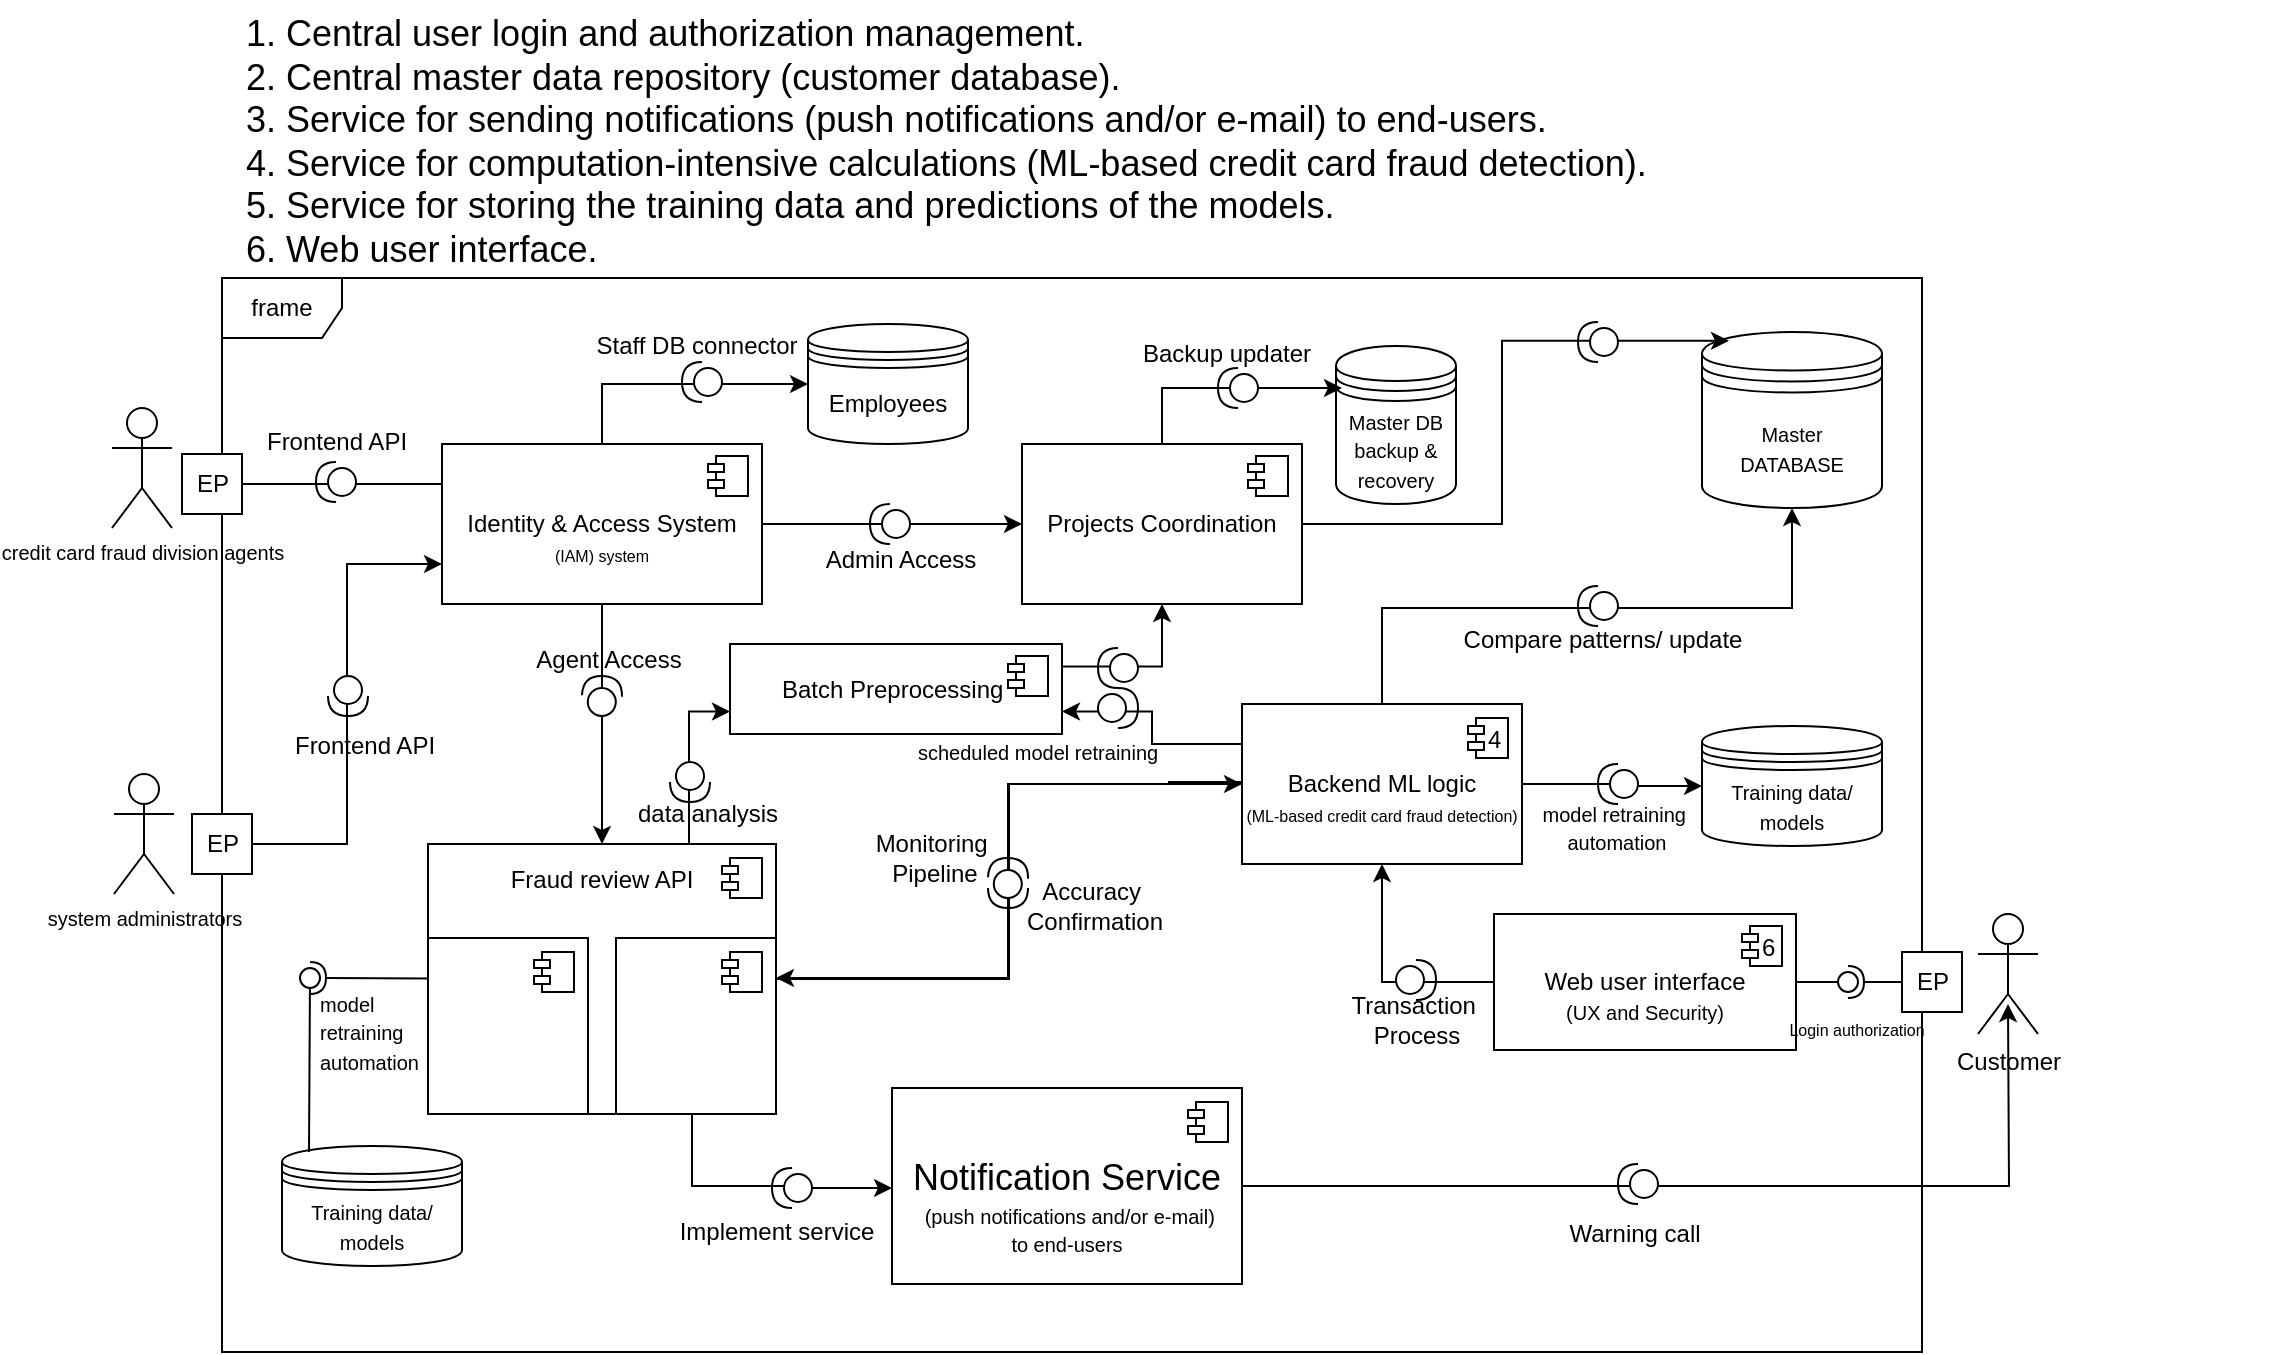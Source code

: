 <mxfile version="26.1.1">
  <diagram name="Page-1" id="Y1ZIsI3cRYYdyz1xf9G5">
    <mxGraphModel dx="952" dy="892" grid="0" gridSize="10" guides="1" tooltips="1" connect="1" arrows="1" fold="1" page="0" pageScale="1" pageWidth="1169" pageHeight="827" background="light-dark(#FFFFFF,#1A1A1A)" math="0" shadow="0">
      <root>
        <mxCell id="0" />
        <mxCell id="1" parent="0" />
        <mxCell id="VDTbSuDfrLie9FOIhOC3-1" value="&lt;p style=&quot;margin: 0px; font-variant-numeric: normal; font-variant-east-asian: normal; font-variant-alternates: normal; font-size-adjust: none; font-kerning: auto; font-optical-sizing: auto; font-feature-settings: normal; font-variation-settings: normal; font-variant-position: normal; font-variant-emoji: normal; font-stretch: normal; font-size: 10px; line-height: normal; text-align: start; text-wrap-mode: wrap;&quot; class=&quot;p1&quot;&gt;&lt;font style=&quot;color: light-dark(rgb(0, 0, 0), rgb(255, 255, 255));&quot;&gt;system administrators&lt;/font&gt;&lt;/p&gt;" style="shape=umlActor;verticalLabelPosition=bottom;verticalAlign=top;html=1;outlineConnect=0;" parent="1" vertex="1">
          <mxGeometry x="146" y="255" width="30" height="60" as="geometry" />
        </mxCell>
        <mxCell id="VDTbSuDfrLie9FOIhOC3-10" value="&lt;font style=&quot;font-size: 18px;&quot;&gt;1. Central user login and authorization management.&lt;br&gt;2. Central master data repository (customer database).&lt;br&gt;3. Service for sending notifications (push notifications and/or e-mail) to end-users.&lt;br&gt;4. Service for computation-intensive calculations (ML-based credit card fraud detection).&lt;br&gt;5. Service for storing the training data and predictions of the models.&lt;br&gt;6. Web user interface.&lt;/font&gt;" style="text;whiteSpace=wrap;html=1;" parent="1" vertex="1">
          <mxGeometry x="210" y="-132" width="1020" height="110" as="geometry" />
        </mxCell>
        <mxCell id="VDTbSuDfrLie9FOIhOC3-19" value="frame" style="shape=umlFrame;whiteSpace=wrap;html=1;pointerEvents=0;" parent="1" vertex="1">
          <mxGeometry x="200" y="7" width="850" height="537" as="geometry" />
        </mxCell>
        <mxCell id="VDTbSuDfrLie9FOIhOC3-20" value="EP" style="html=1;rounded=0;" parent="1" vertex="1">
          <mxGeometry x="180" y="95" width="30" height="30" as="geometry" />
        </mxCell>
        <mxCell id="VDTbSuDfrLie9FOIhOC3-21" value="" style="endArrow=none;html=1;rounded=0;align=center;verticalAlign=top;endFill=0;labelBackgroundColor=none;endSize=2;" parent="1" edge="1">
          <mxGeometry relative="1" as="geometry">
            <Array as="points" />
            <mxPoint x="210" y="110" as="sourcePoint" />
            <mxPoint x="320" y="110" as="targetPoint" />
          </mxGeometry>
        </mxCell>
        <mxCell id="wgYkP6aBfoAraLJDTdBe-10" style="edgeStyle=orthogonalEdgeStyle;rounded=0;orthogonalLoop=1;jettySize=auto;html=1;entryX=0;entryY=0.75;entryDx=0;entryDy=0;" edge="1" parent="1" source="VDTbSuDfrLie9FOIhOC3-23" target="VDTbSuDfrLie9FOIhOC3-30">
          <mxGeometry relative="1" as="geometry" />
        </mxCell>
        <mxCell id="VDTbSuDfrLie9FOIhOC3-23" value="EP" style="html=1;rounded=0;" parent="1" vertex="1">
          <mxGeometry x="185" y="275" width="30" height="30" as="geometry" />
        </mxCell>
        <mxCell id="VDTbSuDfrLie9FOIhOC3-28" value="&lt;p style=&quot;margin: 0px; font-variant-numeric: normal; font-variant-east-asian: normal; font-variant-alternates: normal; font-size-adjust: none; font-kerning: auto; font-optical-sizing: auto; font-feature-settings: normal; font-variation-settings: normal; font-variant-position: normal; font-variant-emoji: normal; font-stretch: normal; font-size: 10px; line-height: normal; text-align: start; text-wrap-mode: wrap;&quot; class=&quot;p1&quot;&gt;&lt;font style=&quot;color: light-dark(rgb(0, 0, 0), rgb(255, 255, 255));&quot;&gt;credit card fraud division agents&lt;/font&gt;&lt;/p&gt;" style="shape=umlActor;verticalLabelPosition=bottom;verticalAlign=top;html=1;outlineConnect=0;" parent="1" vertex="1">
          <mxGeometry x="145" y="72" width="30" height="60" as="geometry" />
        </mxCell>
        <mxCell id="wgYkP6aBfoAraLJDTdBe-21" style="edgeStyle=orthogonalEdgeStyle;rounded=0;orthogonalLoop=1;jettySize=auto;html=1;entryX=0;entryY=0.5;entryDx=0;entryDy=0;exitX=0.5;exitY=0;exitDx=0;exitDy=0;" edge="1" parent="1" source="VDTbSuDfrLie9FOIhOC3-30" target="VDTbSuDfrLie9FOIhOC3-39">
          <mxGeometry relative="1" as="geometry" />
        </mxCell>
        <mxCell id="wgYkP6aBfoAraLJDTdBe-25" style="edgeStyle=orthogonalEdgeStyle;rounded=0;orthogonalLoop=1;jettySize=auto;html=1;entryX=0;entryY=0.5;entryDx=0;entryDy=0;" edge="1" parent="1" source="VDTbSuDfrLie9FOIhOC3-30" target="wgYkP6aBfoAraLJDTdBe-23">
          <mxGeometry relative="1" as="geometry" />
        </mxCell>
        <mxCell id="wgYkP6aBfoAraLJDTdBe-38" style="edgeStyle=orthogonalEdgeStyle;rounded=0;orthogonalLoop=1;jettySize=auto;html=1;" edge="1" parent="1" source="VDTbSuDfrLie9FOIhOC3-30" target="VDTbSuDfrLie9FOIhOC3-37">
          <mxGeometry relative="1" as="geometry" />
        </mxCell>
        <mxCell id="VDTbSuDfrLie9FOIhOC3-30" value="&lt;div&gt;&lt;font style=&quot;font-size: 12px;&quot;&gt;&lt;br&gt;&lt;/font&gt;&lt;/div&gt;&lt;font style=&quot;font-size: 12px;&quot;&gt;Identity &amp;amp; Access System&lt;br&gt;&lt;/font&gt;&lt;span style=&quot;font-size: 8px; background-color: transparent; color: light-dark(rgb(0, 0, 0), rgb(255, 255, 255));&quot;&gt;(IAM) system&lt;/span&gt;" style="html=1;dropTarget=0;whiteSpace=wrap;" parent="1" vertex="1">
          <mxGeometry x="310" y="90" width="160" height="80" as="geometry" />
        </mxCell>
        <mxCell id="VDTbSuDfrLie9FOIhOC3-31" value="" style="shape=module;jettyWidth=8;jettyHeight=4;" parent="VDTbSuDfrLie9FOIhOC3-30" vertex="1">
          <mxGeometry x="1" width="20" height="20" relative="1" as="geometry">
            <mxPoint x="-27" y="6" as="offset" />
          </mxGeometry>
        </mxCell>
        <mxCell id="P7DLpl95wBDP0d_DV1Da-6" style="edgeStyle=orthogonalEdgeStyle;rounded=0;orthogonalLoop=1;jettySize=auto;html=1;entryX=0;entryY=0.5;entryDx=0;entryDy=0;" parent="1" source="VDTbSuDfrLie9FOIhOC3-37" target="VDTbSuDfrLie9FOIhOC3-77" edge="1">
          <mxGeometry relative="1" as="geometry" />
        </mxCell>
        <mxCell id="P7DLpl95wBDP0d_DV1Da-9" style="edgeStyle=orthogonalEdgeStyle;rounded=0;orthogonalLoop=1;jettySize=auto;html=1;exitX=0.5;exitY=1;exitDx=0;exitDy=0;" parent="1" edge="1" source="VDTbSuDfrLie9FOIhOC3-37">
          <mxGeometry relative="1" as="geometry">
            <mxPoint x="343" y="426" as="sourcePoint" />
            <mxPoint x="535" y="462.0" as="targetPoint" />
            <Array as="points">
              <mxPoint x="435" y="425" />
              <mxPoint x="435" y="461" />
              <mxPoint x="492" y="461" />
            </Array>
          </mxGeometry>
        </mxCell>
        <mxCell id="wgYkP6aBfoAraLJDTdBe-49" style="edgeStyle=orthogonalEdgeStyle;rounded=0;orthogonalLoop=1;jettySize=auto;html=1;entryX=0;entryY=0.75;entryDx=0;entryDy=0;exitX=0.75;exitY=0;exitDx=0;exitDy=0;" edge="1" parent="1" source="VDTbSuDfrLie9FOIhOC3-37" target="wgYkP6aBfoAraLJDTdBe-31">
          <mxGeometry relative="1" as="geometry" />
        </mxCell>
        <mxCell id="VDTbSuDfrLie9FOIhOC3-37" value="Fraud review API&lt;div&gt;&lt;br&gt;&lt;/div&gt;&lt;div&gt;&lt;br&gt;&lt;/div&gt;&lt;div&gt;&lt;br&gt;&lt;/div&gt;&lt;div&gt;&lt;br&gt;&lt;/div&gt;&lt;div&gt;&lt;br&gt;&lt;/div&gt;&lt;div&gt;&lt;br&gt;&lt;/div&gt;&lt;div&gt;&lt;br&gt;&lt;/div&gt;" style="html=1;dropTarget=0;whiteSpace=wrap;" parent="1" vertex="1">
          <mxGeometry x="303" y="290" width="174" height="135" as="geometry" />
        </mxCell>
        <mxCell id="VDTbSuDfrLie9FOIhOC3-38" value="" style="shape=module;jettyWidth=8;jettyHeight=4;" parent="VDTbSuDfrLie9FOIhOC3-37" vertex="1">
          <mxGeometry x="1" width="20" height="20" relative="1" as="geometry">
            <mxPoint x="-27" y="7" as="offset" />
          </mxGeometry>
        </mxCell>
        <mxCell id="VDTbSuDfrLie9FOIhOC3-39" value="Employees" style="shape=datastore;whiteSpace=wrap;html=1;" parent="1" vertex="1">
          <mxGeometry x="493" y="30" width="80" height="60" as="geometry" />
        </mxCell>
        <mxCell id="VDTbSuDfrLie9FOIhOC3-57" value="" style="shape=providedRequiredInterface;html=1;verticalLabelPosition=bottom;direction=south;rotation=90;" parent="1" vertex="1">
          <mxGeometry x="247" y="99" width="20" height="20" as="geometry" />
        </mxCell>
        <mxCell id="VDTbSuDfrLie9FOIhOC3-58" value="" style="shape=providedRequiredInterface;html=1;verticalLabelPosition=bottom;rotation=90;" parent="1" vertex="1">
          <mxGeometry x="253" y="206" width="20" height="20" as="geometry" />
        </mxCell>
        <mxCell id="VDTbSuDfrLie9FOIhOC3-63" value="" style="shape=providedRequiredInterface;html=1;verticalLabelPosition=bottom;rotation=-180;" parent="1" vertex="1">
          <mxGeometry x="430" y="49" width="20" height="20" as="geometry" />
        </mxCell>
        <mxCell id="P7DLpl95wBDP0d_DV1Da-13" style="edgeStyle=orthogonalEdgeStyle;rounded=0;orthogonalLoop=1;jettySize=auto;html=1;" parent="1" edge="1">
          <mxGeometry relative="1" as="geometry">
            <mxPoint x="477" y="357" as="targetPoint" />
            <mxPoint x="673" y="259.0" as="sourcePoint" />
            <Array as="points">
              <mxPoint x="710" y="259" />
              <mxPoint x="710" y="260" />
              <mxPoint x="593" y="260" />
              <mxPoint x="593" y="357" />
            </Array>
          </mxGeometry>
        </mxCell>
        <mxCell id="wgYkP6aBfoAraLJDTdBe-85" style="edgeStyle=orthogonalEdgeStyle;rounded=0;orthogonalLoop=1;jettySize=auto;html=1;entryX=0.5;entryY=1;entryDx=0;entryDy=0;" edge="1" parent="1" source="VDTbSuDfrLie9FOIhOC3-77" target="VDTbSuDfrLie9FOIhOC3-85">
          <mxGeometry relative="1" as="geometry">
            <Array as="points">
              <mxPoint x="780" y="172" />
              <mxPoint x="985" y="172" />
            </Array>
          </mxGeometry>
        </mxCell>
        <mxCell id="wgYkP6aBfoAraLJDTdBe-96" style="edgeStyle=orthogonalEdgeStyle;rounded=0;orthogonalLoop=1;jettySize=auto;html=1;entryX=1;entryY=0.75;entryDx=0;entryDy=0;exitX=0;exitY=0.25;exitDx=0;exitDy=0;" edge="1" parent="1" source="VDTbSuDfrLie9FOIhOC3-77" target="wgYkP6aBfoAraLJDTdBe-31">
          <mxGeometry relative="1" as="geometry" />
        </mxCell>
        <mxCell id="VDTbSuDfrLie9FOIhOC3-77" value="&lt;div&gt;&lt;br&gt;&lt;/div&gt;Backend ML logic&lt;div&gt;&lt;span style=&quot;text-align: left;&quot;&gt;&lt;font style=&quot;font-size: 8px;&quot;&gt;(ML-based credit card fraud detection)&lt;/font&gt;&lt;/span&gt;&lt;/div&gt;" style="html=1;dropTarget=0;whiteSpace=wrap;" parent="1" vertex="1">
          <mxGeometry x="710" y="220" width="140" height="80" as="geometry" />
        </mxCell>
        <mxCell id="VDTbSuDfrLie9FOIhOC3-78" value="  4" style="shape=module;jettyWidth=8;jettyHeight=4;" parent="VDTbSuDfrLie9FOIhOC3-77" vertex="1">
          <mxGeometry x="1" width="20" height="20" relative="1" as="geometry">
            <mxPoint x="-27" y="7" as="offset" />
          </mxGeometry>
        </mxCell>
        <mxCell id="VDTbSuDfrLie9FOIhOC3-80" value="&lt;span style=&quot;font-size: 10px;&quot;&gt;Training data/ models&lt;/span&gt;" style="shape=datastore;whiteSpace=wrap;html=1;" parent="1" vertex="1">
          <mxGeometry x="940" y="231" width="90" height="60" as="geometry" />
        </mxCell>
        <mxCell id="VDTbSuDfrLie9FOIhOC3-85" value="&lt;font style=&quot;font-size: 10px;&quot;&gt;Master&lt;/font&gt;&lt;div&gt;&lt;font style=&quot;font-size: 10px;&quot;&gt;DATABASE&lt;/font&gt;&lt;/div&gt;" style="shape=datastore;whiteSpace=wrap;html=1;" parent="1" vertex="1">
          <mxGeometry x="940" y="34" width="90" height="88" as="geometry" />
        </mxCell>
        <mxCell id="VDTbSuDfrLie9FOIhOC3-94" value="&lt;span style=&quot;text-align: left;&quot;&gt;&lt;font style=&quot;&quot;&gt;&lt;font style=&quot;font-size: 18px;&quot;&gt;&lt;br&gt;&lt;/font&gt;&lt;/font&gt;&lt;/span&gt;&lt;div&gt;&lt;span style=&quot;text-align: left;&quot;&gt;&lt;font style=&quot;&quot;&gt;&lt;font style=&quot;font-size: 18px;&quot;&gt;Notification Service&lt;/font&gt;&lt;br&gt;&lt;span style=&quot;font-size: 10px;&quot;&gt;&amp;nbsp;(push notifications and/or e-mail) &lt;/span&gt;&lt;br&gt;&lt;span style=&quot;font-size: 10px;&quot;&gt;to end-users&lt;/span&gt;&lt;/font&gt;&lt;/span&gt;&lt;/div&gt;" style="html=1;dropTarget=0;whiteSpace=wrap;" parent="1" vertex="1">
          <mxGeometry x="535" y="412" width="175" height="98" as="geometry" />
        </mxCell>
        <mxCell id="VDTbSuDfrLie9FOIhOC3-95" value="" style="shape=module;jettyWidth=8;jettyHeight=4;" parent="VDTbSuDfrLie9FOIhOC3-94" vertex="1">
          <mxGeometry x="1" width="20" height="20" relative="1" as="geometry">
            <mxPoint x="-27" y="7" as="offset" />
          </mxGeometry>
        </mxCell>
        <mxCell id="VDTbSuDfrLie9FOIhOC3-97" value="Customer" style="shape=umlActor;verticalLabelPosition=bottom;verticalAlign=top;html=1;" parent="1" vertex="1">
          <mxGeometry x="1078" y="325" width="30" height="60" as="geometry" />
        </mxCell>
        <mxCell id="VDTbSuDfrLie9FOIhOC3-98" value="EP" style="html=1;rounded=0;" parent="1" vertex="1">
          <mxGeometry x="1040" y="344" width="30" height="30" as="geometry" />
        </mxCell>
        <mxCell id="P7DLpl95wBDP0d_DV1Da-10" value="" style="shape=providedRequiredInterface;html=1;verticalLabelPosition=bottom;rotation=-180;" parent="1" vertex="1">
          <mxGeometry x="475" y="452" width="20" height="20" as="geometry" />
        </mxCell>
        <mxCell id="wgYkP6aBfoAraLJDTdBe-1" style="edgeStyle=orthogonalEdgeStyle;rounded=0;orthogonalLoop=1;jettySize=auto;html=1;entryX=0;entryY=0.5;entryDx=0;entryDy=0;exitX=1;exitY=0.5;exitDx=0;exitDy=0;" edge="1" parent="1" source="VDTbSuDfrLie9FOIhOC3-77" target="VDTbSuDfrLie9FOIhOC3-80">
          <mxGeometry relative="1" as="geometry">
            <mxPoint x="834" y="260" as="sourcePoint" />
            <mxPoint x="929.1" y="260.16" as="targetPoint" />
          </mxGeometry>
        </mxCell>
        <mxCell id="VDTbSuDfrLie9FOIhOC3-105" value="" style="shape=providedRequiredInterface;html=1;verticalLabelPosition=bottom;rotation=-180;" parent="1" vertex="1">
          <mxGeometry x="888" y="250" width="20" height="20" as="geometry" />
        </mxCell>
        <mxCell id="VDTbSuDfrLie9FOIhOC3-12" value="" style="shape=providedRequiredInterface;html=1;verticalLabelPosition=bottom;rotation=-88;" parent="1" vertex="1">
          <mxGeometry x="380" y="206" width="20" height="20" as="geometry" />
        </mxCell>
        <mxCell id="wgYkP6aBfoAraLJDTdBe-8" value="" style="group;movable=1;resizable=1;rotatable=1;deletable=1;editable=1;locked=0;connectable=1;" vertex="1" connectable="0" parent="1">
          <mxGeometry x="582.657" y="296.657" width="20.686" height="25.343" as="geometry" />
        </mxCell>
        <mxCell id="P7DLpl95wBDP0d_DV1Da-12" value="" style="shape=requiredInterface;html=1;verticalLabelPosition=bottom;rotation=90;" parent="wgYkP6aBfoAraLJDTdBe-8" vertex="1">
          <mxGeometry x="5.343" y="10.343" width="10" height="20" as="geometry" />
        </mxCell>
        <mxCell id="wgYkP6aBfoAraLJDTdBe-6" value="" style="shape=providedRequiredInterface;html=1;verticalLabelPosition=bottom;rotation=-88;" vertex="1" parent="wgYkP6aBfoAraLJDTdBe-8">
          <mxGeometry x="0.343" y="0.343" width="20" height="20" as="geometry" />
        </mxCell>
        <mxCell id="wgYkP6aBfoAraLJDTdBe-12" value="Frontend API" style="text;html=1;align=center;verticalAlign=middle;resizable=0;points=[];autosize=1;strokeColor=none;fillColor=none;" vertex="1" parent="1">
          <mxGeometry x="226" y="226" width="90" height="30" as="geometry" />
        </mxCell>
        <mxCell id="wgYkP6aBfoAraLJDTdBe-13" value="Frontend API" style="text;html=1;align=center;verticalAlign=middle;resizable=0;points=[];autosize=1;strokeColor=none;fillColor=none;" vertex="1" parent="1">
          <mxGeometry x="212" y="74" width="90" height="30" as="geometry" />
        </mxCell>
        <mxCell id="wgYkP6aBfoAraLJDTdBe-14" value="Staff DB connector" style="text;html=1;align=center;verticalAlign=middle;resizable=0;points=[];autosize=1;strokeColor=none;fillColor=none;" vertex="1" parent="1">
          <mxGeometry x="377" y="26" width="120" height="30" as="geometry" />
        </mxCell>
        <mxCell id="wgYkP6aBfoAraLJDTdBe-20" value="Backup updater" style="text;html=1;align=center;verticalAlign=middle;resizable=0;points=[];autosize=1;strokeColor=none;fillColor=none;" vertex="1" parent="1">
          <mxGeometry x="647" y="30" width="110" height="30" as="geometry" />
        </mxCell>
        <mxCell id="wgYkP6aBfoAraLJDTdBe-28" style="edgeStyle=orthogonalEdgeStyle;rounded=0;orthogonalLoop=1;jettySize=auto;html=1;entryX=0.15;entryY=0.05;entryDx=0;entryDy=0;entryPerimeter=0;" edge="1" parent="1" source="wgYkP6aBfoAraLJDTdBe-23" target="VDTbSuDfrLie9FOIhOC3-85">
          <mxGeometry relative="1" as="geometry" />
        </mxCell>
        <mxCell id="wgYkP6aBfoAraLJDTdBe-23" value="&lt;div&gt;&lt;font style=&quot;font-size: 12px;&quot;&gt;&lt;br&gt;&lt;/font&gt;&lt;/div&gt;&lt;div&gt;&lt;div&gt;Projects Coordination&lt;/div&gt;&lt;div&gt;&lt;br&gt;&lt;/div&gt;&lt;/div&gt;" style="html=1;dropTarget=0;whiteSpace=wrap;" vertex="1" parent="1">
          <mxGeometry x="600" y="90" width="140" height="80" as="geometry" />
        </mxCell>
        <mxCell id="wgYkP6aBfoAraLJDTdBe-24" value="" style="shape=module;jettyWidth=8;jettyHeight=4;" vertex="1" parent="wgYkP6aBfoAraLJDTdBe-23">
          <mxGeometry x="1" width="20" height="20" relative="1" as="geometry">
            <mxPoint x="-27" y="6" as="offset" />
          </mxGeometry>
        </mxCell>
        <mxCell id="wgYkP6aBfoAraLJDTdBe-26" value="" style="shape=providedRequiredInterface;html=1;verticalLabelPosition=bottom;rotation=-180;" vertex="1" parent="1">
          <mxGeometry x="524" y="120" width="20" height="20" as="geometry" />
        </mxCell>
        <mxCell id="wgYkP6aBfoAraLJDTdBe-27" value="Admin Access" style="text;html=1;align=center;verticalAlign=middle;resizable=0;points=[];autosize=1;strokeColor=none;fillColor=none;" vertex="1" parent="1">
          <mxGeometry x="489" y="132.5" width="100" height="30" as="geometry" />
        </mxCell>
        <mxCell id="wgYkP6aBfoAraLJDTdBe-29" value="&lt;font style=&quot;font-size: 10px;&quot;&gt;Master DB&lt;/font&gt;&lt;div&gt;&lt;span style=&quot;font-size: 10px;&quot;&gt;backup &amp;amp;&lt;br&gt;recovery&lt;/span&gt;&lt;/div&gt;" style="shape=datastore;whiteSpace=wrap;html=1;" vertex="1" parent="1">
          <mxGeometry x="757" y="41" width="60" height="79" as="geometry" />
        </mxCell>
        <mxCell id="wgYkP6aBfoAraLJDTdBe-30" style="edgeStyle=orthogonalEdgeStyle;rounded=0;orthogonalLoop=1;jettySize=auto;html=1;" edge="1" parent="1" source="wgYkP6aBfoAraLJDTdBe-23">
          <mxGeometry relative="1" as="geometry">
            <mxPoint x="760" y="62" as="targetPoint" />
            <Array as="points">
              <mxPoint x="670" y="62" />
            </Array>
          </mxGeometry>
        </mxCell>
        <mxCell id="wgYkP6aBfoAraLJDTdBe-98" style="edgeStyle=orthogonalEdgeStyle;rounded=0;orthogonalLoop=1;jettySize=auto;html=1;entryX=0.5;entryY=1;entryDx=0;entryDy=0;exitX=1;exitY=0.25;exitDx=0;exitDy=0;" edge="1" parent="1" source="wgYkP6aBfoAraLJDTdBe-31" target="wgYkP6aBfoAraLJDTdBe-23">
          <mxGeometry relative="1" as="geometry" />
        </mxCell>
        <mxCell id="wgYkP6aBfoAraLJDTdBe-31" value="Batch Preprocessing&amp;nbsp;" style="html=1;dropTarget=0;whiteSpace=wrap;" vertex="1" parent="1">
          <mxGeometry x="454" y="190" width="166" height="45" as="geometry" />
        </mxCell>
        <mxCell id="wgYkP6aBfoAraLJDTdBe-32" value="" style="shape=module;jettyWidth=8;jettyHeight=4;" vertex="1" parent="wgYkP6aBfoAraLJDTdBe-31">
          <mxGeometry x="1" width="20" height="20" relative="1" as="geometry">
            <mxPoint x="-27" y="6" as="offset" />
          </mxGeometry>
        </mxCell>
        <mxCell id="wgYkP6aBfoAraLJDTdBe-35" value="" style="shape=providedRequiredInterface;html=1;verticalLabelPosition=bottom;rotation=-180;" vertex="1" parent="1">
          <mxGeometry x="878" y="29" width="20" height="20" as="geometry" />
        </mxCell>
        <mxCell id="wgYkP6aBfoAraLJDTdBe-36" value="" style="shape=providedRequiredInterface;html=1;verticalLabelPosition=bottom;rotation=-180;" vertex="1" parent="1">
          <mxGeometry x="698" y="52" width="20" height="20" as="geometry" />
        </mxCell>
        <mxCell id="wgYkP6aBfoAraLJDTdBe-42" value="" style="shape=providedRequiredInterface;html=1;verticalLabelPosition=bottom;rotation=0;" vertex="1" parent="1">
          <mxGeometry x="638" y="212" width="20" height="20" as="geometry" />
        </mxCell>
        <mxCell id="wgYkP6aBfoAraLJDTdBe-43" value="Accuracy&amp;nbsp;&lt;div&gt;Confirmation&lt;/div&gt;" style="text;html=1;align=center;verticalAlign=middle;resizable=0;points=[];autosize=1;strokeColor=none;fillColor=none;" vertex="1" parent="1">
          <mxGeometry x="591" y="300.5" width="90" height="40" as="geometry" />
        </mxCell>
        <mxCell id="wgYkP6aBfoAraLJDTdBe-46" value="&lt;font style=&quot;font-size: 10px;&quot;&gt;scheduled model retraining&lt;/font&gt;" style="text;whiteSpace=wrap;html=1;" vertex="1" parent="1">
          <mxGeometry x="546" y="230" width="125" height="36" as="geometry" />
        </mxCell>
        <mxCell id="wgYkP6aBfoAraLJDTdBe-47" value="data analysis" style="text;whiteSpace=wrap;html=1;" vertex="1" parent="1">
          <mxGeometry x="406" y="260.65" width="80" height="36" as="geometry" />
        </mxCell>
        <mxCell id="wgYkP6aBfoAraLJDTdBe-50" value="" style="shape=providedRequiredInterface;html=1;verticalLabelPosition=bottom;rotation=90;" vertex="1" parent="1">
          <mxGeometry x="424" y="249" width="20" height="20" as="geometry" />
        </mxCell>
        <mxCell id="wgYkP6aBfoAraLJDTdBe-51" value="Monitoring&amp;nbsp;&lt;br&gt;Pipeline" style="text;html=1;align=center;verticalAlign=middle;resizable=0;points=[];autosize=1;strokeColor=none;fillColor=none;" vertex="1" parent="1">
          <mxGeometry x="517" y="276.5" width="77" height="41" as="geometry" />
        </mxCell>
        <mxCell id="VDTbSuDfrLie9FOIhOC3-112" style="edgeStyle=orthogonalEdgeStyle;rounded=0;orthogonalLoop=1;jettySize=auto;html=1;exitX=1;exitY=0.5;exitDx=0;exitDy=0;" parent="1" source="VDTbSuDfrLie9FOIhOC3-94" edge="1">
          <mxGeometry relative="1" as="geometry">
            <mxPoint x="1093" y="370" as="targetPoint" />
            <mxPoint x="823" y="421.067" as="sourcePoint" />
          </mxGeometry>
        </mxCell>
        <mxCell id="VDTbSuDfrLie9FOIhOC3-92" value="" style="shape=providedRequiredInterface;html=1;verticalLabelPosition=bottom;rotation=-180;" parent="1" vertex="1">
          <mxGeometry x="898" y="450" width="20" height="20" as="geometry" />
        </mxCell>
        <mxCell id="wgYkP6aBfoAraLJDTdBe-53" value="Warning call" style="text;html=1;align=center;verticalAlign=middle;resizable=0;points=[];autosize=1;strokeColor=none;fillColor=none;" vertex="1" parent="1">
          <mxGeometry x="864" y="471.5" width="84" height="26" as="geometry" />
        </mxCell>
        <mxCell id="wgYkP6aBfoAraLJDTdBe-54" value="&lt;font style=&quot;font-size: 10px;&quot;&gt;model retraining&amp;nbsp;&lt;/font&gt;&lt;div&gt;&lt;font style=&quot;font-size: 10px;&quot;&gt;automation&lt;/font&gt;&lt;/div&gt;" style="text;whiteSpace=wrap;html=1;align=center;" vertex="1" parent="1">
          <mxGeometry x="845" y="261.26" width="105.15" height="21.39" as="geometry" />
        </mxCell>
        <mxCell id="wgYkP6aBfoAraLJDTdBe-67" style="edgeStyle=orthogonalEdgeStyle;rounded=0;orthogonalLoop=1;jettySize=auto;html=1;" edge="1" parent="1" source="wgYkP6aBfoAraLJDTdBe-57" target="VDTbSuDfrLie9FOIhOC3-77">
          <mxGeometry relative="1" as="geometry">
            <Array as="points">
              <mxPoint x="780" y="359" />
            </Array>
          </mxGeometry>
        </mxCell>
        <mxCell id="wgYkP6aBfoAraLJDTdBe-57" value="&lt;div&gt;&lt;br&gt;&lt;/div&gt;Web user interface&lt;div&gt;&lt;font style=&quot;font-size: 10px;&quot;&gt;(UX and Security)&lt;/font&gt;&lt;/div&gt;" style="html=1;dropTarget=0;whiteSpace=wrap;" vertex="1" parent="1">
          <mxGeometry x="836" y="325" width="151" height="68" as="geometry" />
        </mxCell>
        <mxCell id="wgYkP6aBfoAraLJDTdBe-58" value="  6" style="shape=module;jettyWidth=8;jettyHeight=4;" vertex="1" parent="wgYkP6aBfoAraLJDTdBe-57">
          <mxGeometry x="1" width="20" height="20" relative="1" as="geometry">
            <mxPoint x="-27" y="6" as="offset" />
          </mxGeometry>
        </mxCell>
        <mxCell id="wgYkP6aBfoAraLJDTdBe-63" value="" style="rounded=0;orthogonalLoop=1;jettySize=auto;html=1;endArrow=halfCircle;endFill=0;endSize=6;strokeWidth=1;sketch=0;" edge="1" target="wgYkP6aBfoAraLJDTdBe-65" parent="1" source="VDTbSuDfrLie9FOIhOC3-98">
          <mxGeometry relative="1" as="geometry">
            <mxPoint x="830" y="416" as="sourcePoint" />
          </mxGeometry>
        </mxCell>
        <mxCell id="wgYkP6aBfoAraLJDTdBe-64" value="" style="rounded=0;orthogonalLoop=1;jettySize=auto;html=1;endArrow=oval;endFill=0;sketch=0;sourcePerimeterSpacing=0;targetPerimeterSpacing=0;endSize=10;exitX=1;exitY=0.5;exitDx=0;exitDy=0;" edge="1" target="wgYkP6aBfoAraLJDTdBe-65" parent="1" source="wgYkP6aBfoAraLJDTdBe-57">
          <mxGeometry relative="1" as="geometry">
            <mxPoint x="790" y="416" as="sourcePoint" />
          </mxGeometry>
        </mxCell>
        <mxCell id="wgYkP6aBfoAraLJDTdBe-65" value="" style="ellipse;whiteSpace=wrap;html=1;align=center;aspect=fixed;fillColor=none;strokeColor=none;resizable=0;perimeter=centerPerimeter;rotatable=0;allowArrows=0;points=[];outlineConnect=1;" vertex="1" parent="1">
          <mxGeometry x="1008" y="354" width="10" height="10" as="geometry" />
        </mxCell>
        <mxCell id="VDTbSuDfrLie9FOIhOC3-107" value="Transaction&amp;nbsp;&lt;div&gt;Process&lt;/div&gt;" style="shape=providedRequiredInterface;html=1;verticalLabelPosition=bottom;" parent="1" vertex="1">
          <mxGeometry x="787" y="348" width="20" height="20" as="geometry" />
        </mxCell>
        <mxCell id="wgYkP6aBfoAraLJDTdBe-68" value="&lt;span style=&quot;font-size: 10px;&quot;&gt;Training data/ models&lt;/span&gt;" style="shape=datastore;whiteSpace=wrap;html=1;" vertex="1" parent="1">
          <mxGeometry x="230" y="441" width="90" height="60" as="geometry" />
        </mxCell>
        <mxCell id="wgYkP6aBfoAraLJDTdBe-72" value="" style="ellipse;whiteSpace=wrap;html=1;align=center;aspect=fixed;fillColor=none;strokeColor=none;resizable=0;perimeter=centerPerimeter;rotatable=0;allowArrows=0;points=[];outlineConnect=1;" vertex="1" parent="1">
          <mxGeometry x="636" y="254" width="10" height="10" as="geometry" />
        </mxCell>
        <mxCell id="wgYkP6aBfoAraLJDTdBe-73" value="" style="rounded=0;orthogonalLoop=1;jettySize=auto;html=1;endArrow=halfCircle;endFill=0;endSize=6;strokeWidth=1;sketch=0;exitX=0;exitY=0.75;exitDx=0;exitDy=0;" edge="1" target="wgYkP6aBfoAraLJDTdBe-75" parent="1">
          <mxGeometry relative="1" as="geometry">
            <mxPoint x="303" y="357.25" as="sourcePoint" />
          </mxGeometry>
        </mxCell>
        <mxCell id="wgYkP6aBfoAraLJDTdBe-74" value="" style="rounded=0;orthogonalLoop=1;jettySize=auto;html=1;endArrow=oval;endFill=0;sketch=0;sourcePerimeterSpacing=0;targetPerimeterSpacing=0;endSize=10;exitX=0.15;exitY=0.05;exitDx=0;exitDy=0;exitPerimeter=0;" edge="1" target="wgYkP6aBfoAraLJDTdBe-75" parent="1" source="wgYkP6aBfoAraLJDTdBe-68">
          <mxGeometry relative="1" as="geometry">
            <mxPoint x="522" y="291" as="sourcePoint" />
          </mxGeometry>
        </mxCell>
        <mxCell id="wgYkP6aBfoAraLJDTdBe-75" value="" style="ellipse;whiteSpace=wrap;html=1;align=center;aspect=fixed;fillColor=none;strokeColor=none;resizable=0;perimeter=centerPerimeter;rotatable=0;allowArrows=0;points=[];outlineConnect=1;" vertex="1" parent="1">
          <mxGeometry x="239" y="352" width="10" height="10" as="geometry" />
        </mxCell>
        <mxCell id="wgYkP6aBfoAraLJDTdBe-78" value="&lt;font style=&quot;font-size: 10px;&quot;&gt;model &lt;br&gt;retraining&amp;nbsp;&lt;/font&gt;&lt;div&gt;&lt;font style=&quot;font-size: 10px;&quot;&gt;automation&lt;/font&gt;&lt;/div&gt;" style="text;whiteSpace=wrap;html=1;align=left;" vertex="1" parent="1">
          <mxGeometry x="247" y="356.26" width="105.15" height="21.39" as="geometry" />
        </mxCell>
        <mxCell id="wgYkP6aBfoAraLJDTdBe-82" value="&lt;span style=&quot;font-size: 8px; text-wrap-mode: wrap;&quot;&gt;Login authorization&lt;/span&gt;" style="text;html=1;align=center;verticalAlign=middle;resizable=0;points=[];autosize=1;strokeColor=none;fillColor=none;" vertex="1" parent="1">
          <mxGeometry x="974" y="369" width="86" height="26" as="geometry" />
        </mxCell>
        <mxCell id="wgYkP6aBfoAraLJDTdBe-86" value="" style="shape=providedRequiredInterface;html=1;verticalLabelPosition=bottom;rotation=-180;" vertex="1" parent="1">
          <mxGeometry x="878" y="161" width="20" height="20" as="geometry" />
        </mxCell>
        <mxCell id="wgYkP6aBfoAraLJDTdBe-87" value="Compare patterns/ update" style="text;html=1;align=center;verticalAlign=middle;resizable=0;points=[];autosize=1;strokeColor=none;fillColor=none;" vertex="1" parent="1">
          <mxGeometry x="811" y="174.5" width="157" height="26" as="geometry" />
        </mxCell>
        <mxCell id="wgYkP6aBfoAraLJDTdBe-89" value="Agent Access" style="text;html=1;align=center;verticalAlign=middle;resizable=0;points=[];autosize=1;strokeColor=none;fillColor=none;" vertex="1" parent="1">
          <mxGeometry x="347" y="184.5" width="91" height="26" as="geometry" />
        </mxCell>
        <mxCell id="wgYkP6aBfoAraLJDTdBe-90" value="&lt;div&gt;&lt;br&gt;&lt;/div&gt;" style="html=1;dropTarget=0;whiteSpace=wrap;" vertex="1" parent="1">
          <mxGeometry x="303" y="337" width="80" height="88" as="geometry" />
        </mxCell>
        <mxCell id="wgYkP6aBfoAraLJDTdBe-91" value="" style="shape=module;jettyWidth=8;jettyHeight=4;" vertex="1" parent="wgYkP6aBfoAraLJDTdBe-90">
          <mxGeometry x="1" width="20" height="20" relative="1" as="geometry">
            <mxPoint x="-27" y="7" as="offset" />
          </mxGeometry>
        </mxCell>
        <mxCell id="wgYkP6aBfoAraLJDTdBe-92" value="&lt;div&gt;&lt;br&gt;&lt;/div&gt;" style="html=1;dropTarget=0;whiteSpace=wrap;" vertex="1" parent="1">
          <mxGeometry x="397" y="337" width="80" height="88" as="geometry" />
        </mxCell>
        <mxCell id="wgYkP6aBfoAraLJDTdBe-93" value="" style="shape=module;jettyWidth=8;jettyHeight=4;" vertex="1" parent="wgYkP6aBfoAraLJDTdBe-92">
          <mxGeometry x="1" width="20" height="20" relative="1" as="geometry">
            <mxPoint x="-27" y="7" as="offset" />
          </mxGeometry>
        </mxCell>
        <mxCell id="wgYkP6aBfoAraLJDTdBe-94" value="Implement service" style="text;html=1;align=center;verticalAlign=middle;resizable=0;points=[];autosize=1;strokeColor=none;fillColor=none;" vertex="1" parent="1">
          <mxGeometry x="419" y="470.5" width="115" height="26" as="geometry" />
        </mxCell>
        <mxCell id="wgYkP6aBfoAraLJDTdBe-97" value="" style="shape=providedRequiredInterface;html=1;verticalLabelPosition=bottom;rotation=-180;" vertex="1" parent="1">
          <mxGeometry x="638" y="192" width="20" height="20" as="geometry" />
        </mxCell>
      </root>
    </mxGraphModel>
  </diagram>
</mxfile>

